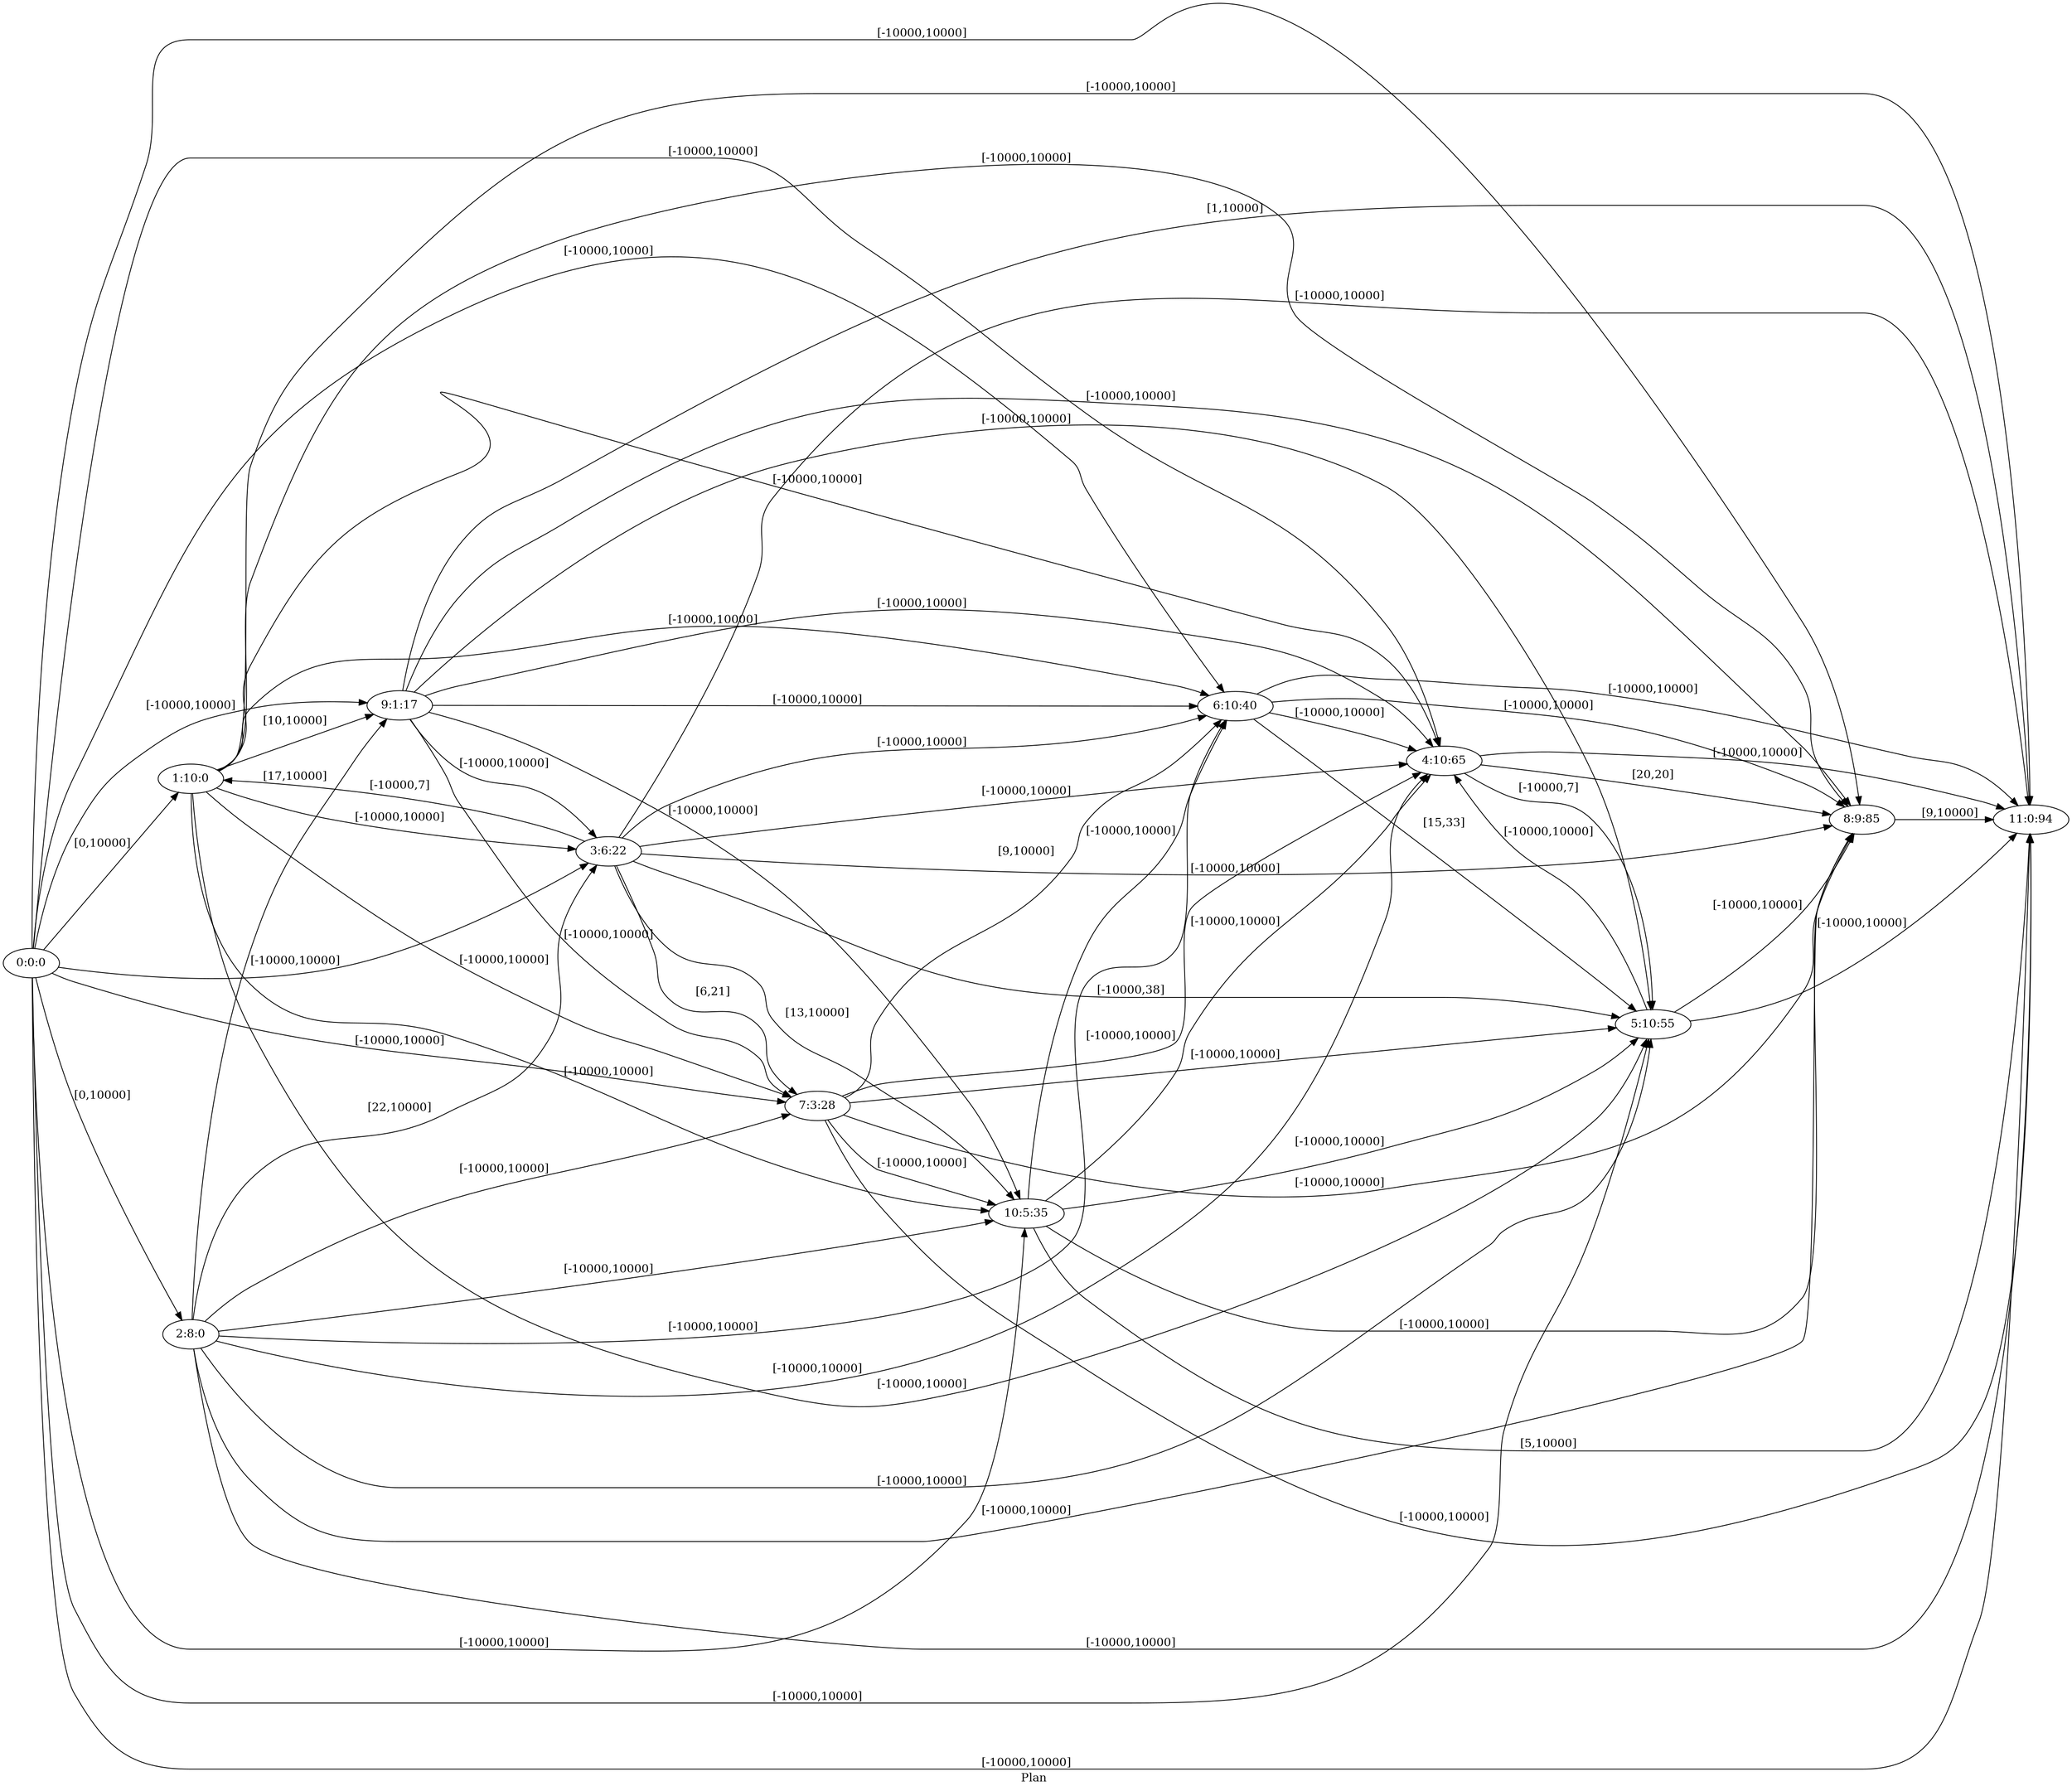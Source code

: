 digraph G {
 rankdir = LR;
 nodesep = .45; 
 size = 30;
label="Plan ";
 fldt = 0.466347;
"0:0:0"->"1:10:0"[ label = "[0,10000]"];
"0:0:0"->"2:8:0"[ label = "[0,10000]"];
"0:0:0"->"3:6:22"[ label = "[-10000,10000]"];
"0:0:0"->"4:10:65"[ label = "[-10000,10000]"];
"0:0:0"->"5:10:55"[ label = "[-10000,10000]"];
"0:0:0"->"6:10:40"[ label = "[-10000,10000]"];
"0:0:0"->"7:3:28"[ label = "[-10000,10000]"];
"0:0:0"->"8:9:85"[ label = "[-10000,10000]"];
"0:0:0"->"9:1:17"[ label = "[-10000,10000]"];
"0:0:0"->"10:5:35"[ label = "[-10000,10000]"];
"0:0:0"->"11:0:94"[ label = "[-10000,10000]"];
"1:10:0"->"3:6:22"[ label = "[-10000,10000]"];
"1:10:0"->"4:10:65"[ label = "[-10000,10000]"];
"1:10:0"->"5:10:55"[ label = "[-10000,10000]"];
"1:10:0"->"6:10:40"[ label = "[-10000,10000]"];
"1:10:0"->"7:3:28"[ label = "[-10000,10000]"];
"1:10:0"->"8:9:85"[ label = "[-10000,10000]"];
"1:10:0"->"9:1:17"[ label = "[10,10000]"];
"1:10:0"->"10:5:35"[ label = "[-10000,10000]"];
"1:10:0"->"11:0:94"[ label = "[-10000,10000]"];
"2:8:0"->"3:6:22"[ label = "[22,10000]"];
"2:8:0"->"4:10:65"[ label = "[-10000,10000]"];
"2:8:0"->"5:10:55"[ label = "[-10000,10000]"];
"2:8:0"->"6:10:40"[ label = "[-10000,10000]"];
"2:8:0"->"7:3:28"[ label = "[-10000,10000]"];
"2:8:0"->"8:9:85"[ label = "[-10000,10000]"];
"2:8:0"->"9:1:17"[ label = "[17,10000]"];
"2:8:0"->"10:5:35"[ label = "[-10000,10000]"];
"2:8:0"->"11:0:94"[ label = "[-10000,10000]"];
"3:6:22"->"1:10:0"[ label = "[-10000,7]"];
"3:6:22"->"4:10:65"[ label = "[-10000,10000]"];
"3:6:22"->"5:10:55"[ label = "[-10000,38]"];
"3:6:22"->"6:10:40"[ label = "[-10000,10000]"];
"3:6:22"->"7:3:28"[ label = "[6,21]"];
"3:6:22"->"8:9:85"[ label = "[-10000,10000]"];
"3:6:22"->"10:5:35"[ label = "[13,10000]"];
"3:6:22"->"11:0:94"[ label = "[-10000,10000]"];
"4:10:65"->"5:10:55"[ label = "[-10000,7]"];
"4:10:65"->"8:9:85"[ label = "[20,20]"];
"4:10:65"->"11:0:94"[ label = "[-10000,10000]"];
"5:10:55"->"4:10:65"[ label = "[-10000,10000]"];
"5:10:55"->"8:9:85"[ label = "[-10000,10000]"];
"5:10:55"->"11:0:94"[ label = "[-10000,10000]"];
"6:10:40"->"4:10:65"[ label = "[-10000,10000]"];
"6:10:40"->"5:10:55"[ label = "[15,33]"];
"6:10:40"->"8:9:85"[ label = "[-10000,10000]"];
"6:10:40"->"11:0:94"[ label = "[-10000,10000]"];
"7:3:28"->"4:10:65"[ label = "[-10000,10000]"];
"7:3:28"->"5:10:55"[ label = "[-10000,10000]"];
"7:3:28"->"6:10:40"[ label = "[9,10000]"];
"7:3:28"->"8:9:85"[ label = "[-10000,10000]"];
"7:3:28"->"10:5:35"[ label = "[-10000,10000]"];
"7:3:28"->"11:0:94"[ label = "[-10000,10000]"];
"8:9:85"->"11:0:94"[ label = "[9,10000]"];
"9:1:17"->"3:6:22"[ label = "[-10000,10000]"];
"9:1:17"->"4:10:65"[ label = "[-10000,10000]"];
"9:1:17"->"5:10:55"[ label = "[-10000,10000]"];
"9:1:17"->"6:10:40"[ label = "[-10000,10000]"];
"9:1:17"->"7:3:28"[ label = "[-10000,10000]"];
"9:1:17"->"8:9:85"[ label = "[-10000,10000]"];
"9:1:17"->"10:5:35"[ label = "[-10000,10000]"];
"9:1:17"->"11:0:94"[ label = "[1,10000]"];
"10:5:35"->"4:10:65"[ label = "[-10000,10000]"];
"10:5:35"->"5:10:55"[ label = "[-10000,10000]"];
"10:5:35"->"6:10:40"[ label = "[-10000,10000]"];
"10:5:35"->"8:9:85"[ label = "[-10000,10000]"];
"10:5:35"->"11:0:94"[ label = "[5,10000]"];
}
